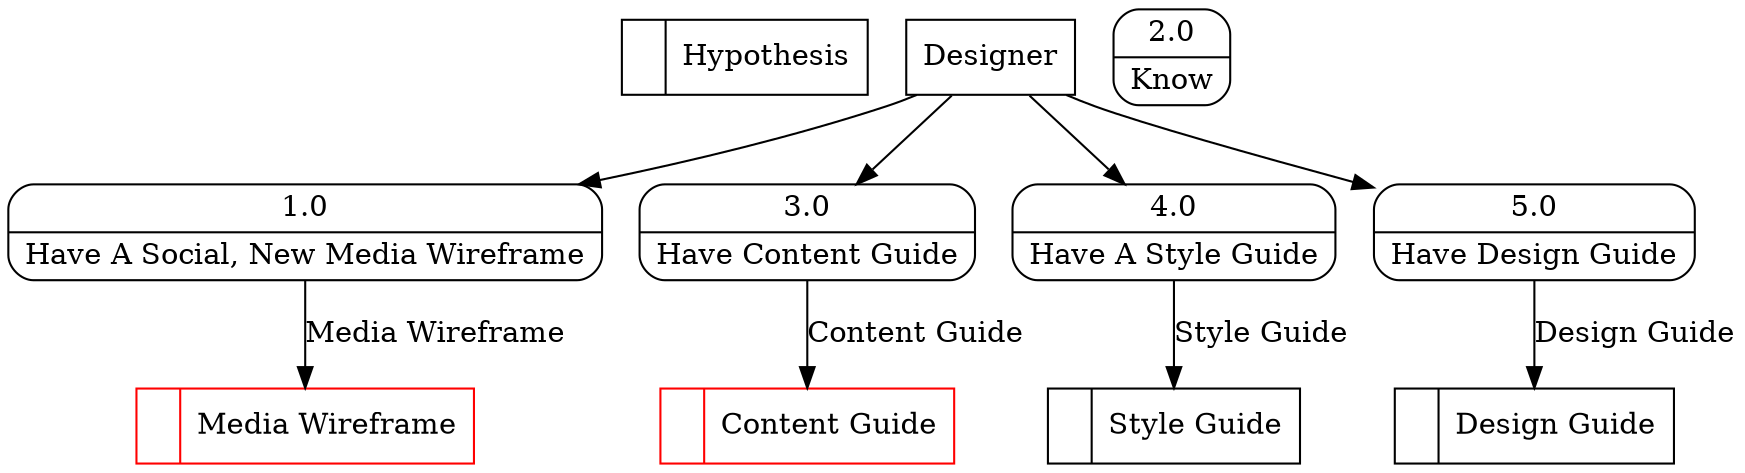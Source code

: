 digraph dfd2{ 
node[shape=record]
200 [label="<f0>  |<f1> Hypothesis " ];
201 [label="<f0>  |<f1> Content Guide " color=red];
202 [label="<f0>  |<f1> Design Guide " ];
203 [label="<f0>  |<f1> Style Guide " ];
204 [label="<f0>  |<f1> Media Wireframe " color=red];
205 [label="Designer" shape=box];
206 [label="{<f0> 1.0|<f1> Have A Social, New Media Wireframe }" shape=Mrecord];
207 [label="{<f0> 2.0|<f1> Know }" shape=Mrecord];
208 [label="{<f0> 3.0|<f1> Have Content Guide }" shape=Mrecord];
209 [label="{<f0> 4.0|<f1> Have A Style Guide }" shape=Mrecord];
210 [label="{<f0> 5.0|<f1> Have Design Guide }" shape=Mrecord];
205 -> 206
205 -> 208
205 -> 209
205 -> 210
206 -> 204 [label="Media Wireframe"]
208 -> 201 [label="Content Guide"]
209 -> 203 [label="Style Guide"]
210 -> 202 [label="Design Guide"]
}
